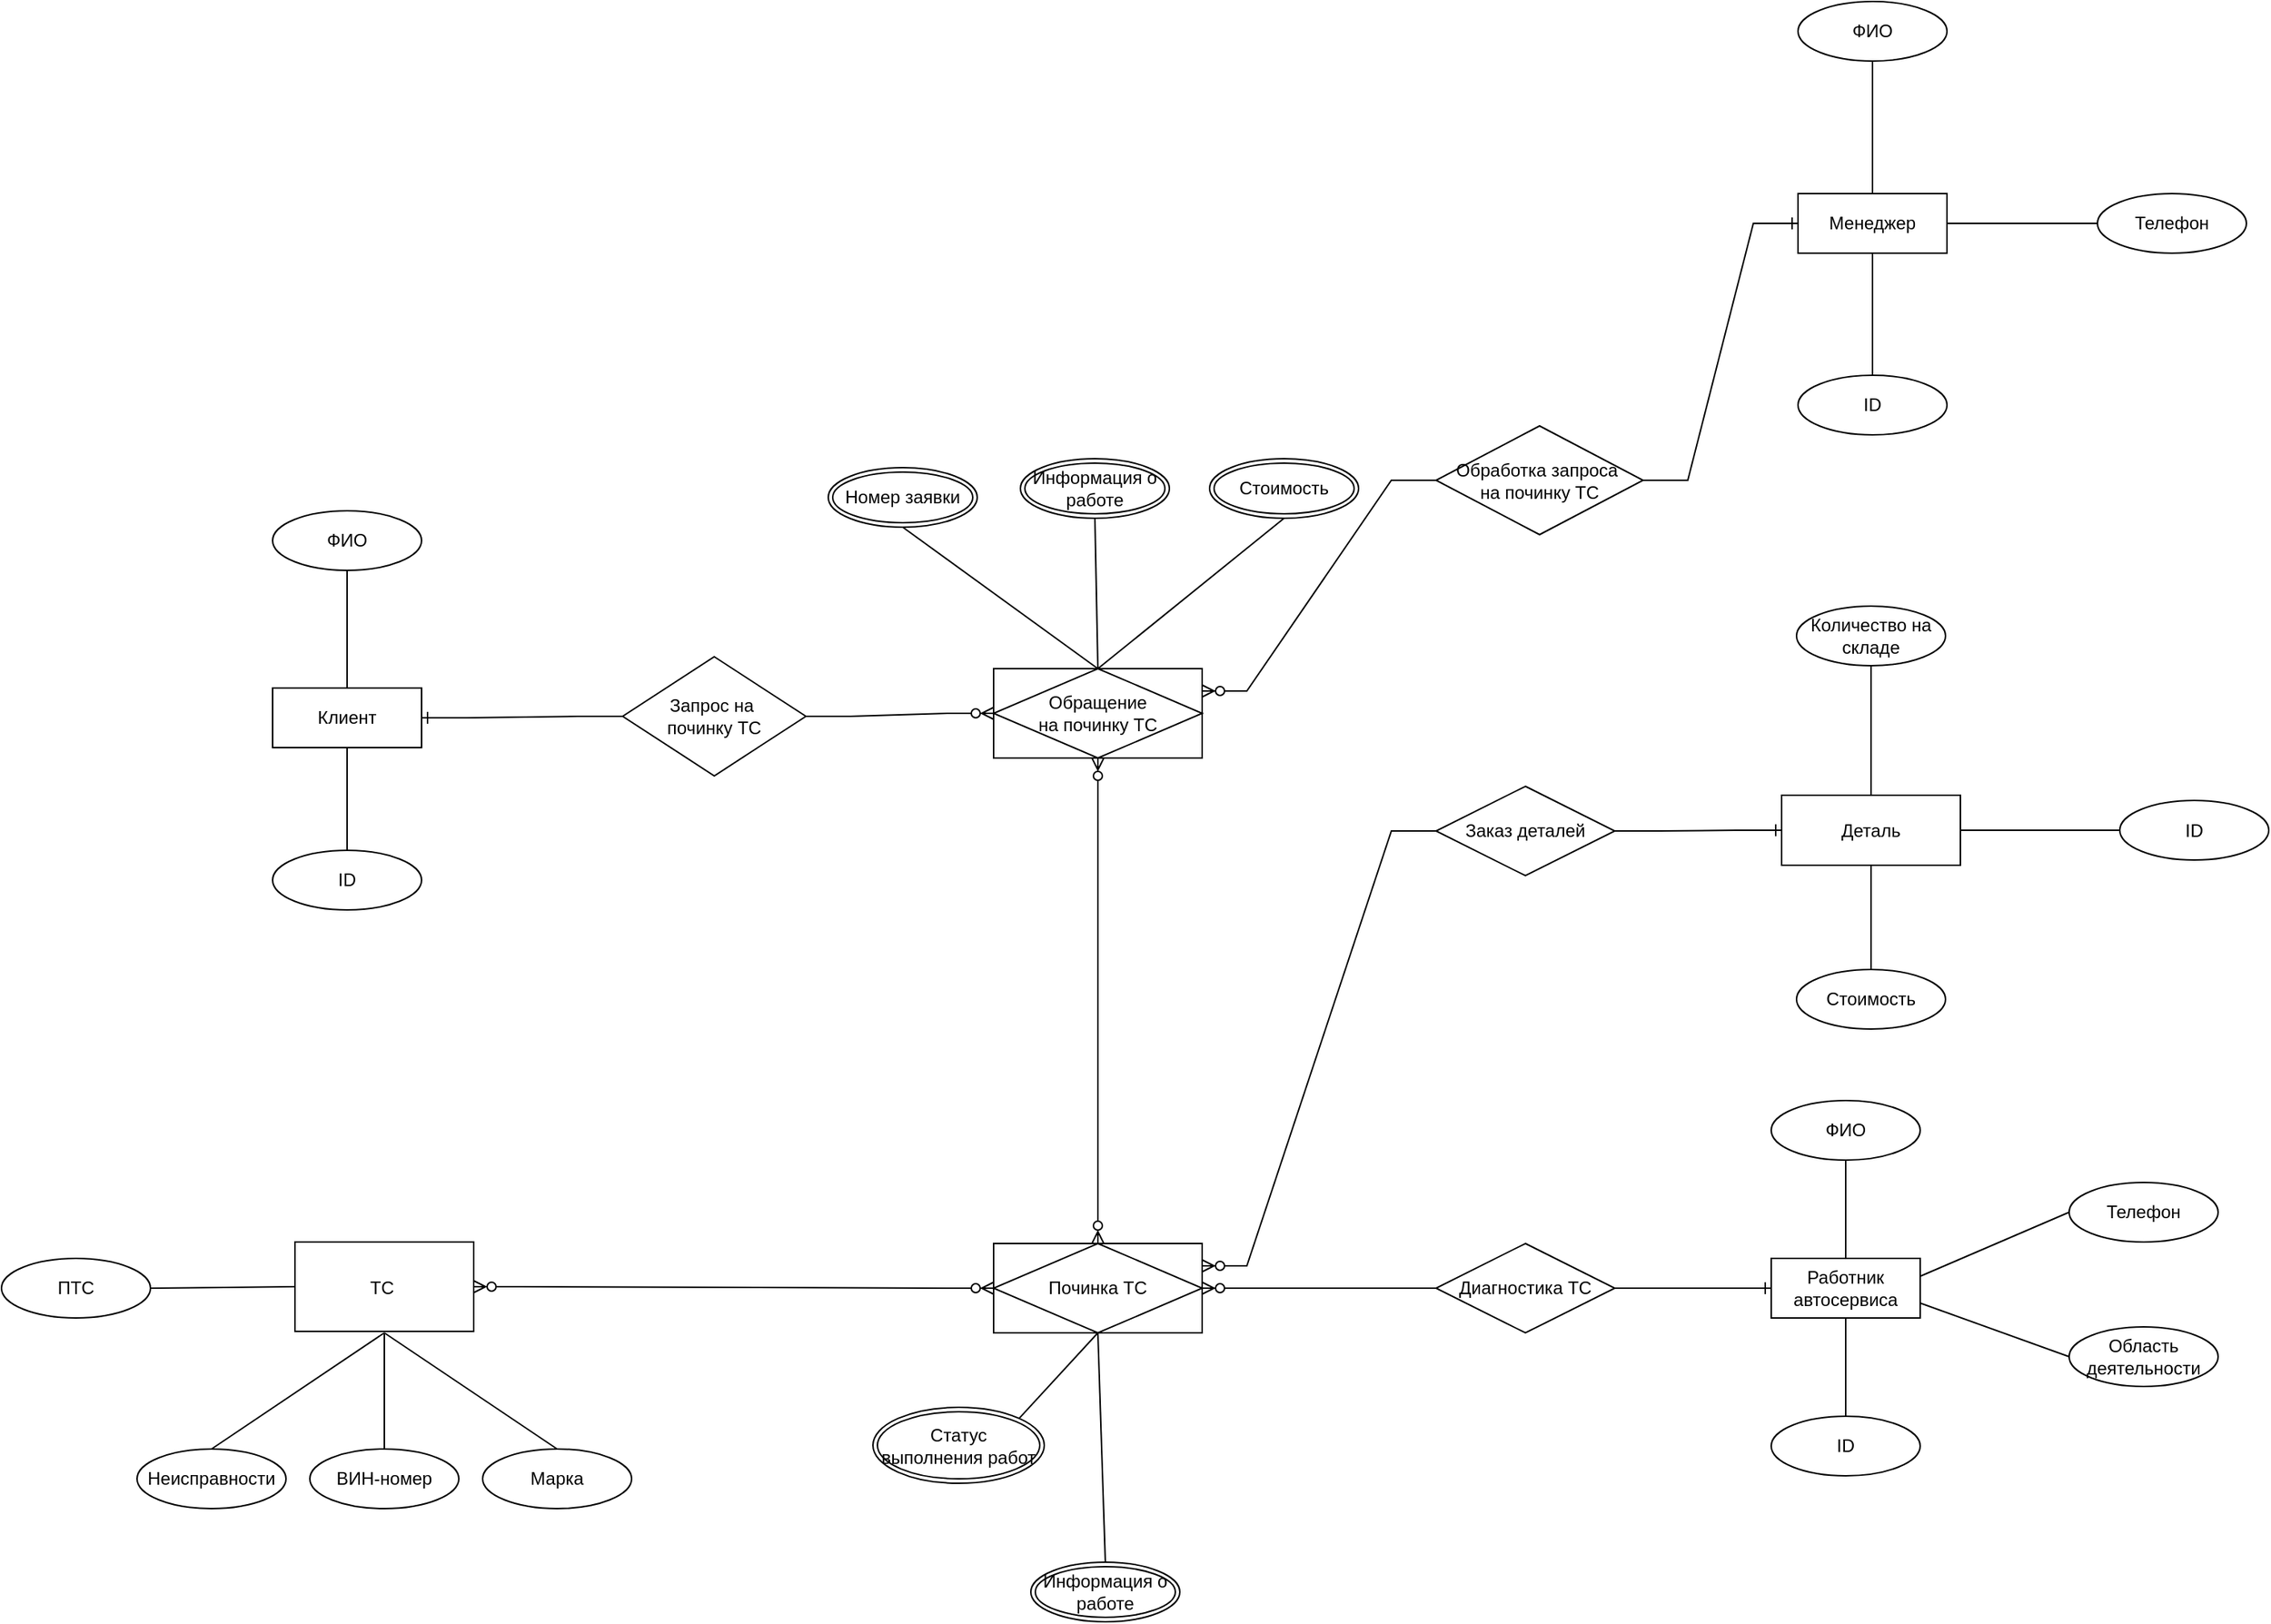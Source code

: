 <mxfile version="24.1.0" type="device">
  <diagram name="Страница — 1" id="sqIrEvyiEKUjqFD7vSfM">
    <mxGraphModel dx="1695" dy="1218" grid="0" gridSize="10" guides="1" tooltips="1" connect="1" arrows="1" fold="1" page="0" pageScale="1" pageWidth="827" pageHeight="1169" math="0" shadow="0">
      <root>
        <mxCell id="0" />
        <mxCell id="1" parent="0" />
        <mxCell id="35wlOIav4SVEhzM2q0zH-1" value="Обращение &lt;br&gt;на починку ТС" style="shape=associativeEntity;whiteSpace=wrap;html=1;align=center;" parent="1" vertex="1">
          <mxGeometry x="310" y="270" width="140" height="60" as="geometry" />
        </mxCell>
        <mxCell id="35wlOIav4SVEhzM2q0zH-3" value="Информация о работе" style="ellipse;shape=doubleEllipse;margin=3;whiteSpace=wrap;html=1;align=center;" parent="1" vertex="1">
          <mxGeometry x="328" y="129" width="100" height="40" as="geometry" />
        </mxCell>
        <mxCell id="35wlOIav4SVEhzM2q0zH-4" value="Номер заявки" style="ellipse;shape=doubleEllipse;margin=3;whiteSpace=wrap;html=1;align=center;" parent="1" vertex="1">
          <mxGeometry x="199" y="135" width="100" height="40" as="geometry" />
        </mxCell>
        <mxCell id="35wlOIav4SVEhzM2q0zH-6" value="Стоимость" style="ellipse;shape=doubleEllipse;margin=3;whiteSpace=wrap;html=1;align=center;" parent="1" vertex="1">
          <mxGeometry x="455" y="129" width="100" height="40" as="geometry" />
        </mxCell>
        <mxCell id="35wlOIav4SVEhzM2q0zH-7" value="" style="edgeStyle=entityRelationEdgeStyle;fontSize=12;html=1;endArrow=ERzeroToMany;endFill=1;rounded=0;entryX=0;entryY=0.5;entryDx=0;entryDy=0;exitX=1;exitY=0.5;exitDx=0;exitDy=0;" parent="1" source="35wlOIav4SVEhzM2q0zH-8" target="35wlOIav4SVEhzM2q0zH-1" edge="1">
          <mxGeometry width="100" height="100" relative="1" as="geometry">
            <mxPoint x="101" y="136" as="sourcePoint" />
            <mxPoint x="133" y="165" as="targetPoint" />
          </mxGeometry>
        </mxCell>
        <mxCell id="35wlOIav4SVEhzM2q0zH-8" value="Запрос на&amp;nbsp;&lt;div&gt;починку ТС&lt;/div&gt;" style="shape=rhombus;perimeter=rhombusPerimeter;whiteSpace=wrap;html=1;align=center;" parent="1" vertex="1">
          <mxGeometry x="61" y="262" width="123" height="80" as="geometry" />
        </mxCell>
        <mxCell id="35wlOIav4SVEhzM2q0zH-9" value="Клиент" style="whiteSpace=wrap;html=1;align=center;" parent="1" vertex="1">
          <mxGeometry x="-174" y="283" width="100" height="40" as="geometry" />
        </mxCell>
        <mxCell id="35wlOIav4SVEhzM2q0zH-11" value="" style="edgeStyle=entityRelationEdgeStyle;fontSize=12;html=1;endArrow=ERone;endFill=1;rounded=0;entryX=1;entryY=0.5;entryDx=0;entryDy=0;exitX=0;exitY=0.5;exitDx=0;exitDy=0;" parent="1" source="35wlOIav4SVEhzM2q0zH-8" target="35wlOIav4SVEhzM2q0zH-9" edge="1">
          <mxGeometry width="100" height="100" relative="1" as="geometry">
            <mxPoint x="175" y="383" as="sourcePoint" />
            <mxPoint x="275" y="283" as="targetPoint" />
          </mxGeometry>
        </mxCell>
        <mxCell id="35wlOIav4SVEhzM2q0zH-13" value="ФИО" style="ellipse;whiteSpace=wrap;html=1;align=center;" parent="1" vertex="1">
          <mxGeometry x="-174" y="164" width="100" height="40" as="geometry" />
        </mxCell>
        <mxCell id="35wlOIav4SVEhzM2q0zH-20" value="" style="endArrow=none;html=1;rounded=0;exitX=0.5;exitY=1;exitDx=0;exitDy=0;entryX=0.5;entryY=0;entryDx=0;entryDy=0;" parent="1" source="35wlOIav4SVEhzM2q0zH-13" target="35wlOIav4SVEhzM2q0zH-9" edge="1">
          <mxGeometry width="50" height="50" relative="1" as="geometry">
            <mxPoint x="22" y="364" as="sourcePoint" />
            <mxPoint x="72" y="314" as="targetPoint" />
          </mxGeometry>
        </mxCell>
        <mxCell id="35wlOIav4SVEhzM2q0zH-24" value="" style="edgeStyle=entityRelationEdgeStyle;fontSize=12;html=1;endArrow=ERzeroToMany;endFill=1;rounded=0;entryX=1;entryY=0.5;entryDx=0;entryDy=0;exitX=0;exitY=0.5;exitDx=0;exitDy=0;" parent="1" source="35wlOIav4SVEhzM2q0zH-25" target="l1e1C_qbk48Efut-3KnJ-11" edge="1">
          <mxGeometry width="100" height="100" relative="1" as="geometry">
            <mxPoint x="637" y="300" as="sourcePoint" />
            <mxPoint x="647" y="343" as="targetPoint" />
          </mxGeometry>
        </mxCell>
        <mxCell id="35wlOIav4SVEhzM2q0zH-25" value="Диагностика ТС" style="shape=rhombus;perimeter=rhombusPerimeter;whiteSpace=wrap;html=1;align=center;" parent="1" vertex="1">
          <mxGeometry x="607" y="656" width="120" height="60" as="geometry" />
        </mxCell>
        <mxCell id="35wlOIav4SVEhzM2q0zH-26" value="Работник автосервиса" style="whiteSpace=wrap;html=1;align=center;" parent="1" vertex="1">
          <mxGeometry x="832" y="666" width="100" height="40" as="geometry" />
        </mxCell>
        <mxCell id="35wlOIav4SVEhzM2q0zH-27" value="" style="edgeStyle=entityRelationEdgeStyle;fontSize=12;html=1;endArrow=ERone;endFill=1;rounded=0;exitX=1;exitY=0.5;exitDx=0;exitDy=0;entryX=0;entryY=0.5;entryDx=0;entryDy=0;" parent="1" source="35wlOIav4SVEhzM2q0zH-25" target="35wlOIav4SVEhzM2q0zH-26" edge="1">
          <mxGeometry width="100" height="100" relative="1" as="geometry">
            <mxPoint x="1145" y="295" as="sourcePoint" />
            <mxPoint x="892" y="83" as="targetPoint" />
          </mxGeometry>
        </mxCell>
        <mxCell id="35wlOIav4SVEhzM2q0zH-28" value="ФИО" style="ellipse;whiteSpace=wrap;html=1;align=center;" parent="1" vertex="1">
          <mxGeometry x="832" y="560" width="100" height="40" as="geometry" />
        </mxCell>
        <mxCell id="35wlOIav4SVEhzM2q0zH-30" value="ID" style="ellipse;whiteSpace=wrap;html=1;align=center;" parent="1" vertex="1">
          <mxGeometry x="832" y="772" width="100" height="40" as="geometry" />
        </mxCell>
        <mxCell id="35wlOIav4SVEhzM2q0zH-32" value="" style="endArrow=none;html=1;rounded=0;exitX=0.5;exitY=1;exitDx=0;exitDy=0;entryX=0.5;entryY=0;entryDx=0;entryDy=0;" parent="1" source="35wlOIav4SVEhzM2q0zH-28" target="35wlOIav4SVEhzM2q0zH-26" edge="1">
          <mxGeometry width="50" height="50" relative="1" as="geometry">
            <mxPoint x="1028" y="747" as="sourcePoint" />
            <mxPoint x="1078" y="697" as="targetPoint" />
          </mxGeometry>
        </mxCell>
        <mxCell id="35wlOIav4SVEhzM2q0zH-33" value="" style="endArrow=none;html=1;rounded=0;exitX=0.5;exitY=1;exitDx=0;exitDy=0;entryX=0.5;entryY=0;entryDx=0;entryDy=0;" parent="1" source="35wlOIav4SVEhzM2q0zH-26" target="35wlOIav4SVEhzM2q0zH-30" edge="1">
          <mxGeometry width="50" height="50" relative="1" as="geometry">
            <mxPoint x="1028" y="747" as="sourcePoint" />
            <mxPoint x="1078" y="697" as="targetPoint" />
          </mxGeometry>
        </mxCell>
        <mxCell id="35wlOIav4SVEhzM2q0zH-36" value="ID" style="ellipse;whiteSpace=wrap;html=1;align=center;" parent="1" vertex="1">
          <mxGeometry x="-174" y="392" width="100" height="40" as="geometry" />
        </mxCell>
        <mxCell id="35wlOIav4SVEhzM2q0zH-37" value="" style="endArrow=none;html=1;rounded=0;exitX=0.5;exitY=0;exitDx=0;exitDy=0;entryX=0.5;entryY=1;entryDx=0;entryDy=0;" parent="1" source="35wlOIav4SVEhzM2q0zH-36" edge="1" target="35wlOIav4SVEhzM2q0zH-9">
          <mxGeometry width="50" height="50" relative="1" as="geometry">
            <mxPoint x="-266" y="261" as="sourcePoint" />
            <mxPoint x="-174" y="323" as="targetPoint" />
          </mxGeometry>
        </mxCell>
        <mxCell id="35wlOIav4SVEhzM2q0zH-38" value="Телефон" style="ellipse;whiteSpace=wrap;html=1;align=center;" parent="1" vertex="1">
          <mxGeometry x="1032" y="615" width="100" height="40" as="geometry" />
        </mxCell>
        <mxCell id="35wlOIav4SVEhzM2q0zH-39" value="" style="endArrow=none;html=1;rounded=0;exitX=1;exitY=0.3;exitDx=0;exitDy=0;entryX=0;entryY=0.5;entryDx=0;entryDy=0;exitPerimeter=0;" parent="1" source="35wlOIav4SVEhzM2q0zH-26" target="35wlOIav4SVEhzM2q0zH-38" edge="1">
          <mxGeometry width="50" height="50" relative="1" as="geometry">
            <mxPoint x="892" y="587" as="sourcePoint" />
            <mxPoint x="892" y="676" as="targetPoint" />
          </mxGeometry>
        </mxCell>
        <mxCell id="35wlOIav4SVEhzM2q0zH-40" value="Область деятельности" style="ellipse;whiteSpace=wrap;html=1;align=center;" parent="1" vertex="1">
          <mxGeometry x="1032" y="712" width="100" height="40" as="geometry" />
        </mxCell>
        <mxCell id="35wlOIav4SVEhzM2q0zH-41" value="" style="endArrow=none;html=1;rounded=0;entryX=1;entryY=0.75;entryDx=0;entryDy=0;exitX=0;exitY=0.5;exitDx=0;exitDy=0;" parent="1" source="35wlOIav4SVEhzM2q0zH-40" target="35wlOIav4SVEhzM2q0zH-26" edge="1">
          <mxGeometry width="50" height="50" relative="1" as="geometry">
            <mxPoint x="935" y="687" as="sourcePoint" />
            <mxPoint x="1042" y="646" as="targetPoint" />
          </mxGeometry>
        </mxCell>
        <mxCell id="35wlOIav4SVEhzM2q0zH-44" value="" style="endArrow=none;html=1;rounded=0;exitX=0.5;exitY=0;exitDx=0;exitDy=0;entryX=0.5;entryY=1;entryDx=0;entryDy=0;" parent="1" source="35wlOIav4SVEhzM2q0zH-1" target="35wlOIav4SVEhzM2q0zH-3" edge="1">
          <mxGeometry width="50" height="50" relative="1" as="geometry">
            <mxPoint x="379.17" y="353" as="sourcePoint" />
            <mxPoint x="379.17" y="423" as="targetPoint" />
          </mxGeometry>
        </mxCell>
        <mxCell id="35wlOIav4SVEhzM2q0zH-45" value="" style="endArrow=none;html=1;rounded=0;exitX=0.5;exitY=1;exitDx=0;exitDy=0;entryX=0.5;entryY=0;entryDx=0;entryDy=0;" parent="1" source="35wlOIav4SVEhzM2q0zH-4" target="35wlOIav4SVEhzM2q0zH-1" edge="1">
          <mxGeometry width="50" height="50" relative="1" as="geometry">
            <mxPoint x="400" y="220" as="sourcePoint" />
            <mxPoint x="400" y="290" as="targetPoint" />
          </mxGeometry>
        </mxCell>
        <mxCell id="35wlOIav4SVEhzM2q0zH-46" value="" style="endArrow=none;html=1;rounded=0;exitX=0.5;exitY=1;exitDx=0;exitDy=0;entryX=0.5;entryY=0;entryDx=0;entryDy=0;" parent="1" source="35wlOIav4SVEhzM2q0zH-6" target="35wlOIav4SVEhzM2q0zH-1" edge="1">
          <mxGeometry width="50" height="50" relative="1" as="geometry">
            <mxPoint x="410" y="230" as="sourcePoint" />
            <mxPoint x="410" y="300" as="targetPoint" />
          </mxGeometry>
        </mxCell>
        <mxCell id="35wlOIav4SVEhzM2q0zH-47" value="Обработка запроса&amp;nbsp;&lt;br&gt;на починку ТС" style="shape=rhombus;perimeter=rhombusPerimeter;whiteSpace=wrap;html=1;align=center;" parent="1" vertex="1">
          <mxGeometry x="607" y="107" width="139" height="73" as="geometry" />
        </mxCell>
        <mxCell id="35wlOIav4SVEhzM2q0zH-48" value="Менеджер" style="whiteSpace=wrap;html=1;align=center;" parent="1" vertex="1">
          <mxGeometry x="850" y="-49" width="100" height="40" as="geometry" />
        </mxCell>
        <mxCell id="35wlOIav4SVEhzM2q0zH-49" value="" style="edgeStyle=entityRelationEdgeStyle;fontSize=12;html=1;endArrow=ERone;endFill=1;rounded=0;exitX=1;exitY=0.5;exitDx=0;exitDy=0;entryX=0;entryY=0.5;entryDx=0;entryDy=0;" parent="1" source="35wlOIav4SVEhzM2q0zH-47" target="35wlOIav4SVEhzM2q0zH-48" edge="1">
          <mxGeometry width="100" height="100" relative="1" as="geometry">
            <mxPoint x="1151" y="-416" as="sourcePoint" />
            <mxPoint x="898" y="-628" as="targetPoint" />
          </mxGeometry>
        </mxCell>
        <mxCell id="35wlOIav4SVEhzM2q0zH-50" value="ФИО" style="ellipse;whiteSpace=wrap;html=1;align=center;" parent="1" vertex="1">
          <mxGeometry x="850" y="-178" width="100" height="40" as="geometry" />
        </mxCell>
        <mxCell id="35wlOIav4SVEhzM2q0zH-51" value="ID" style="ellipse;whiteSpace=wrap;html=1;align=center;" parent="1" vertex="1">
          <mxGeometry x="850" y="73" width="100" height="40" as="geometry" />
        </mxCell>
        <mxCell id="35wlOIav4SVEhzM2q0zH-52" value="" style="endArrow=none;html=1;rounded=0;exitX=0.5;exitY=1;exitDx=0;exitDy=0;entryX=0.5;entryY=0;entryDx=0;entryDy=0;" parent="1" source="35wlOIav4SVEhzM2q0zH-50" target="35wlOIav4SVEhzM2q0zH-48" edge="1">
          <mxGeometry width="50" height="50" relative="1" as="geometry">
            <mxPoint x="1046" y="32" as="sourcePoint" />
            <mxPoint x="1096" y="-18" as="targetPoint" />
          </mxGeometry>
        </mxCell>
        <mxCell id="35wlOIav4SVEhzM2q0zH-53" value="" style="endArrow=none;html=1;rounded=0;exitX=0.5;exitY=1;exitDx=0;exitDy=0;entryX=0.5;entryY=0;entryDx=0;entryDy=0;" parent="1" source="35wlOIav4SVEhzM2q0zH-48" target="35wlOIav4SVEhzM2q0zH-51" edge="1">
          <mxGeometry width="50" height="50" relative="1" as="geometry">
            <mxPoint x="1046" y="32" as="sourcePoint" />
            <mxPoint x="1096" y="-18" as="targetPoint" />
          </mxGeometry>
        </mxCell>
        <mxCell id="35wlOIav4SVEhzM2q0zH-54" value="Телефон" style="ellipse;whiteSpace=wrap;html=1;align=center;" parent="1" vertex="1">
          <mxGeometry x="1051" y="-49" width="100" height="40" as="geometry" />
        </mxCell>
        <mxCell id="35wlOIav4SVEhzM2q0zH-55" value="" style="endArrow=none;html=1;rounded=0;entryX=0;entryY=0.5;entryDx=0;entryDy=0;exitX=1;exitY=0.5;exitDx=0;exitDy=0;" parent="1" source="35wlOIav4SVEhzM2q0zH-48" target="35wlOIav4SVEhzM2q0zH-54" edge="1">
          <mxGeometry width="50" height="50" relative="1" as="geometry">
            <mxPoint x="983" y="-35" as="sourcePoint" />
            <mxPoint x="910" y="-39" as="targetPoint" />
          </mxGeometry>
        </mxCell>
        <mxCell id="35wlOIav4SVEhzM2q0zH-58" value="" style="edgeStyle=entityRelationEdgeStyle;fontSize=12;html=1;endArrow=ERzeroToMany;endFill=1;rounded=0;exitX=0;exitY=0.5;exitDx=0;exitDy=0;entryX=1;entryY=0.25;entryDx=0;entryDy=0;" parent="1" source="35wlOIav4SVEhzM2q0zH-47" target="35wlOIav4SVEhzM2q0zH-1" edge="1">
          <mxGeometry width="100" height="100" relative="1" as="geometry">
            <mxPoint x="680" y="251" as="sourcePoint" />
            <mxPoint x="567" y="173" as="targetPoint" />
          </mxGeometry>
        </mxCell>
        <mxCell id="LNgopu7JCkOxza_Qpseh-1" value="Заказ деталей" style="shape=rhombus;perimeter=rhombusPerimeter;whiteSpace=wrap;html=1;align=center;" parent="1" vertex="1">
          <mxGeometry x="607" y="349" width="120" height="60" as="geometry" />
        </mxCell>
        <mxCell id="LNgopu7JCkOxza_Qpseh-3" value="" style="edgeStyle=entityRelationEdgeStyle;fontSize=12;html=1;endArrow=ERzeroToMany;endFill=1;rounded=0;entryX=1;entryY=0.25;entryDx=0;entryDy=0;exitX=0;exitY=0.5;exitDx=0;exitDy=0;" parent="1" source="LNgopu7JCkOxza_Qpseh-1" target="l1e1C_qbk48Efut-3KnJ-11" edge="1">
          <mxGeometry width="100" height="100" relative="1" as="geometry">
            <mxPoint x="636" y="439" as="sourcePoint" />
            <mxPoint x="460" y="325" as="targetPoint" />
            <Array as="points">
              <mxPoint x="657" y="346" />
            </Array>
          </mxGeometry>
        </mxCell>
        <mxCell id="LNgopu7JCkOxza_Qpseh-6" value="" style="edgeStyle=entityRelationEdgeStyle;fontSize=12;html=1;endArrow=ERone;endFill=1;rounded=0;exitX=1;exitY=0.5;exitDx=0;exitDy=0;entryX=0;entryY=0.5;entryDx=0;entryDy=0;" parent="1" source="LNgopu7JCkOxza_Qpseh-1" target="LNgopu7JCkOxza_Qpseh-8" edge="1">
          <mxGeometry width="100" height="100" relative="1" as="geometry">
            <mxPoint x="557" y="237" as="sourcePoint" />
            <mxPoint x="882.0" y="314" as="targetPoint" />
          </mxGeometry>
        </mxCell>
        <mxCell id="LNgopu7JCkOxza_Qpseh-8" value="Деталь" style="rounded=0;whiteSpace=wrap;html=1;" parent="1" vertex="1">
          <mxGeometry x="839" y="355" width="120" height="47" as="geometry" />
        </mxCell>
        <mxCell id="LNgopu7JCkOxza_Qpseh-9" value="Количество на складе" style="ellipse;whiteSpace=wrap;html=1;align=center;" parent="1" vertex="1">
          <mxGeometry x="849" y="228" width="100" height="40" as="geometry" />
        </mxCell>
        <mxCell id="LNgopu7JCkOxza_Qpseh-11" value="Стоимость" style="ellipse;whiteSpace=wrap;html=1;align=center;" parent="1" vertex="1">
          <mxGeometry x="849" y="472" width="100" height="40" as="geometry" />
        </mxCell>
        <mxCell id="LNgopu7JCkOxza_Qpseh-13" value="" style="endArrow=none;html=1;rounded=0;exitX=0.5;exitY=1;exitDx=0;exitDy=0;entryX=0.5;entryY=0;entryDx=0;entryDy=0;" parent="1" source="LNgopu7JCkOxza_Qpseh-8" target="LNgopu7JCkOxza_Qpseh-11" edge="1">
          <mxGeometry width="50" height="50" relative="1" as="geometry">
            <mxPoint x="660" y="109" as="sourcePoint" />
            <mxPoint x="660" y="191" as="targetPoint" />
          </mxGeometry>
        </mxCell>
        <mxCell id="LNgopu7JCkOxza_Qpseh-14" value="" style="endArrow=none;html=1;rounded=0;exitX=0.5;exitY=1;exitDx=0;exitDy=0;entryX=0.5;entryY=0;entryDx=0;entryDy=0;" parent="1" source="LNgopu7JCkOxza_Qpseh-9" target="LNgopu7JCkOxza_Qpseh-8" edge="1">
          <mxGeometry width="50" height="50" relative="1" as="geometry">
            <mxPoint x="670" y="119" as="sourcePoint" />
            <mxPoint x="670" y="201" as="targetPoint" />
          </mxGeometry>
        </mxCell>
        <mxCell id="-17kpjRTMqv7f9CmdjY0-1" value="ID" style="ellipse;whiteSpace=wrap;html=1;align=center;" parent="1" vertex="1">
          <mxGeometry x="1066" y="358.5" width="100" height="40" as="geometry" />
        </mxCell>
        <mxCell id="-17kpjRTMqv7f9CmdjY0-2" value="" style="endArrow=none;html=1;rounded=0;entryX=0;entryY=0.5;entryDx=0;entryDy=0;exitX=1;exitY=0.5;exitDx=0;exitDy=0;" parent="1" source="LNgopu7JCkOxza_Qpseh-8" target="-17kpjRTMqv7f9CmdjY0-1" edge="1">
          <mxGeometry width="50" height="50" relative="1" as="geometry">
            <mxPoint x="965" y="378.5" as="sourcePoint" />
            <mxPoint x="925" y="368.5" as="targetPoint" />
          </mxGeometry>
        </mxCell>
        <mxCell id="l1e1C_qbk48Efut-3KnJ-2" value="ПТС" style="ellipse;whiteSpace=wrap;html=1;align=center;" vertex="1" parent="1">
          <mxGeometry x="-356" y="666" width="100" height="40" as="geometry" />
        </mxCell>
        <mxCell id="l1e1C_qbk48Efut-3KnJ-3" value="" style="endArrow=none;html=1;rounded=0;exitX=1;exitY=0.5;exitDx=0;exitDy=0;entryX=0;entryY=0.5;entryDx=0;entryDy=0;" edge="1" parent="1" source="l1e1C_qbk48Efut-3KnJ-2" target="l1e1C_qbk48Efut-3KnJ-24">
          <mxGeometry width="50" height="50" relative="1" as="geometry">
            <mxPoint x="-158" y="853" as="sourcePoint" />
            <mxPoint x="-169" y="686" as="targetPoint" />
          </mxGeometry>
        </mxCell>
        <mxCell id="l1e1C_qbk48Efut-3KnJ-4" value="Марка" style="ellipse;whiteSpace=wrap;html=1;align=center;" vertex="1" parent="1">
          <mxGeometry x="-33" y="794" width="100" height="40" as="geometry" />
        </mxCell>
        <mxCell id="l1e1C_qbk48Efut-3KnJ-5" value="Неисправности" style="ellipse;whiteSpace=wrap;html=1;align=center;" vertex="1" parent="1">
          <mxGeometry x="-265" y="794" width="100" height="40" as="geometry" />
        </mxCell>
        <mxCell id="l1e1C_qbk48Efut-3KnJ-6" value="ВИН-номер" style="ellipse;whiteSpace=wrap;html=1;align=center;" vertex="1" parent="1">
          <mxGeometry x="-149" y="794" width="100" height="40" as="geometry" />
        </mxCell>
        <mxCell id="l1e1C_qbk48Efut-3KnJ-8" value="" style="endArrow=none;html=1;rounded=0;exitX=0.5;exitY=0;exitDx=0;exitDy=0;entryX=0.5;entryY=1;entryDx=0;entryDy=0;" edge="1" parent="1" source="l1e1C_qbk48Efut-3KnJ-5">
          <mxGeometry width="50" height="50" relative="1" as="geometry">
            <mxPoint x="-185" y="754" as="sourcePoint" />
            <mxPoint x="-99" y="716" as="targetPoint" />
          </mxGeometry>
        </mxCell>
        <mxCell id="l1e1C_qbk48Efut-3KnJ-9" value="" style="endArrow=none;html=1;rounded=0;exitX=0.5;exitY=0;exitDx=0;exitDy=0;entryX=0.5;entryY=1;entryDx=0;entryDy=0;" edge="1" parent="1" source="l1e1C_qbk48Efut-3KnJ-6">
          <mxGeometry width="50" height="50" relative="1" as="geometry">
            <mxPoint x="-205" y="804" as="sourcePoint" />
            <mxPoint x="-99" y="716" as="targetPoint" />
          </mxGeometry>
        </mxCell>
        <mxCell id="l1e1C_qbk48Efut-3KnJ-10" value="" style="endArrow=none;html=1;rounded=0;exitX=0.5;exitY=0;exitDx=0;exitDy=0;entryX=0.5;entryY=1;entryDx=0;entryDy=0;" edge="1" parent="1" source="l1e1C_qbk48Efut-3KnJ-4">
          <mxGeometry width="50" height="50" relative="1" as="geometry">
            <mxPoint x="-195" y="814" as="sourcePoint" />
            <mxPoint x="-99" y="716" as="targetPoint" />
          </mxGeometry>
        </mxCell>
        <mxCell id="l1e1C_qbk48Efut-3KnJ-11" value="Починка ТС" style="shape=associativeEntity;whiteSpace=wrap;html=1;align=center;" vertex="1" parent="1">
          <mxGeometry x="310" y="656" width="140" height="60" as="geometry" />
        </mxCell>
        <mxCell id="l1e1C_qbk48Efut-3KnJ-13" value="Информация о работе" style="ellipse;shape=doubleEllipse;margin=3;whiteSpace=wrap;html=1;align=center;" vertex="1" parent="1">
          <mxGeometry x="335" y="870" width="100" height="40" as="geometry" />
        </mxCell>
        <mxCell id="l1e1C_qbk48Efut-3KnJ-14" value="Статус выполнения работ" style="ellipse;shape=doubleEllipse;margin=3;whiteSpace=wrap;html=1;align=center;" vertex="1" parent="1">
          <mxGeometry x="229" y="766" width="115" height="51" as="geometry" />
        </mxCell>
        <mxCell id="l1e1C_qbk48Efut-3KnJ-17" value="" style="endArrow=none;html=1;rounded=0;exitX=0.5;exitY=1;exitDx=0;exitDy=0;entryX=0.5;entryY=0;entryDx=0;entryDy=0;" edge="1" parent="1" source="l1e1C_qbk48Efut-3KnJ-11" target="l1e1C_qbk48Efut-3KnJ-13">
          <mxGeometry width="50" height="50" relative="1" as="geometry">
            <mxPoint x="384.17" y="739" as="sourcePoint" />
            <mxPoint x="384.17" y="809" as="targetPoint" />
          </mxGeometry>
        </mxCell>
        <mxCell id="l1e1C_qbk48Efut-3KnJ-18" value="" style="endArrow=none;html=1;rounded=0;exitX=1;exitY=0;exitDx=0;exitDy=0;entryX=0.5;entryY=1;entryDx=0;entryDy=0;" edge="1" parent="1" source="l1e1C_qbk48Efut-3KnJ-14" target="l1e1C_qbk48Efut-3KnJ-11">
          <mxGeometry width="50" height="50" relative="1" as="geometry">
            <mxPoint x="405" y="606" as="sourcePoint" />
            <mxPoint x="405" y="676" as="targetPoint" />
          </mxGeometry>
        </mxCell>
        <mxCell id="l1e1C_qbk48Efut-3KnJ-20" value="" style="edgeStyle=entityRelationEdgeStyle;fontSize=12;html=1;endArrow=ERzeroToMany;endFill=1;rounded=0;entryX=0;entryY=0.5;entryDx=0;entryDy=0;exitX=1;exitY=0.5;exitDx=0;exitDy=0;startArrow=ERzeroToMany;startFill=0;" edge="1" parent="1" source="l1e1C_qbk48Efut-3KnJ-24" target="l1e1C_qbk48Efut-3KnJ-11">
          <mxGeometry width="100" height="100" relative="1" as="geometry">
            <mxPoint x="-29" y="686" as="sourcePoint" />
            <mxPoint x="104" y="711" as="targetPoint" />
          </mxGeometry>
        </mxCell>
        <mxCell id="l1e1C_qbk48Efut-3KnJ-23" value="" style="endArrow=ERzeroToMany;html=1;rounded=0;exitX=0.5;exitY=1;exitDx=0;exitDy=0;entryX=0.5;entryY=0;entryDx=0;entryDy=0;startArrow=ERzeroToMany;startFill=0;endFill=0;" edge="1" parent="1" source="35wlOIav4SVEhzM2q0zH-1" target="l1e1C_qbk48Efut-3KnJ-11">
          <mxGeometry width="50" height="50" relative="1" as="geometry">
            <mxPoint x="379.44" y="349" as="sourcePoint" />
            <mxPoint x="379.44" y="428" as="targetPoint" />
          </mxGeometry>
        </mxCell>
        <mxCell id="l1e1C_qbk48Efut-3KnJ-24" value="" style="rounded=0;whiteSpace=wrap;html=1;" vertex="1" parent="1">
          <mxGeometry x="-159" y="655" width="120" height="60" as="geometry" />
        </mxCell>
        <mxCell id="l1e1C_qbk48Efut-3KnJ-25" value="ТС" style="text;html=1;align=center;verticalAlign=middle;resizable=0;points=[];autosize=1;strokeColor=none;fillColor=none;" vertex="1" parent="1">
          <mxGeometry x="-118" y="673" width="34" height="26" as="geometry" />
        </mxCell>
      </root>
    </mxGraphModel>
  </diagram>
</mxfile>
